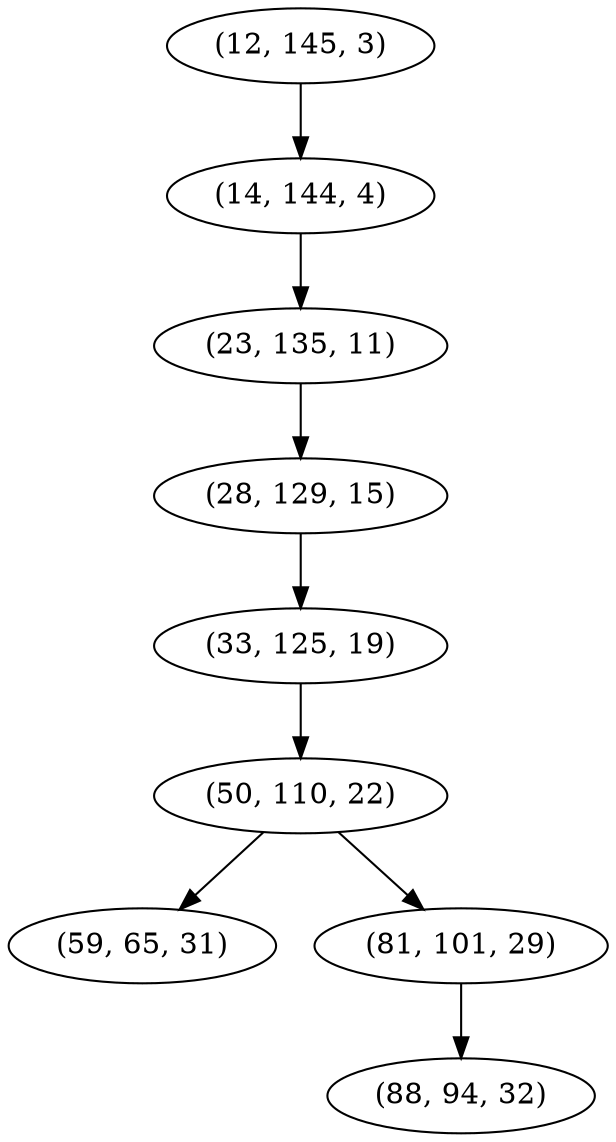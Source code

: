digraph tree {
    "(12, 145, 3)";
    "(14, 144, 4)";
    "(23, 135, 11)";
    "(28, 129, 15)";
    "(33, 125, 19)";
    "(50, 110, 22)";
    "(59, 65, 31)";
    "(81, 101, 29)";
    "(88, 94, 32)";
    "(12, 145, 3)" -> "(14, 144, 4)";
    "(14, 144, 4)" -> "(23, 135, 11)";
    "(23, 135, 11)" -> "(28, 129, 15)";
    "(28, 129, 15)" -> "(33, 125, 19)";
    "(33, 125, 19)" -> "(50, 110, 22)";
    "(50, 110, 22)" -> "(59, 65, 31)";
    "(50, 110, 22)" -> "(81, 101, 29)";
    "(81, 101, 29)" -> "(88, 94, 32)";
}
